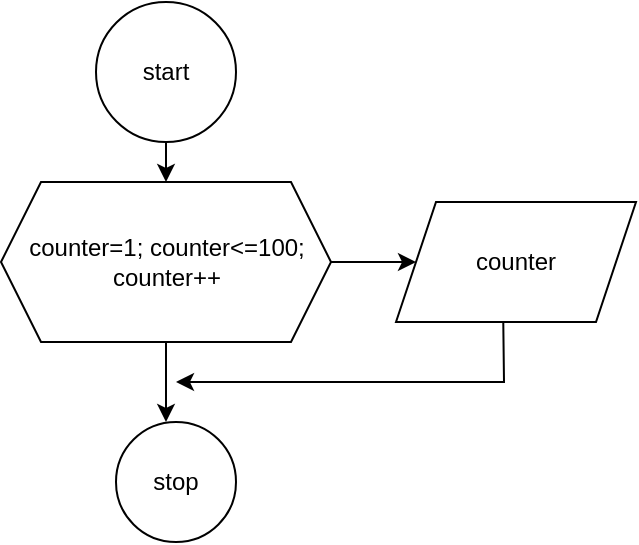 <mxfile version="20.6.2" type="device"><diagram id="9r9P1YnJfzqfiQNkWUfp" name="Page-1"><mxGraphModel dx="370" dy="604" grid="1" gridSize="10" guides="1" tooltips="1" connect="1" arrows="1" fold="1" page="1" pageScale="1" pageWidth="850" pageHeight="1100" math="0" shadow="0"><root><mxCell id="0"/><mxCell id="1" parent="0"/><mxCell id="_bHDbdqWIikh21oMKoej-1" value="start" style="ellipse;whiteSpace=wrap;html=1;aspect=fixed;" vertex="1" parent="1"><mxGeometry x="160" y="40" width="70" height="70" as="geometry"/></mxCell><mxCell id="_bHDbdqWIikh21oMKoej-2" value="counter=1; counter&amp;lt;=100; counter++" style="shape=hexagon;perimeter=hexagonPerimeter2;whiteSpace=wrap;html=1;fixedSize=1;" vertex="1" parent="1"><mxGeometry x="112.5" y="130" width="165" height="80" as="geometry"/></mxCell><mxCell id="_bHDbdqWIikh21oMKoej-3" value="counter" style="shape=parallelogram;perimeter=parallelogramPerimeter;whiteSpace=wrap;html=1;fixedSize=1;" vertex="1" parent="1"><mxGeometry x="310" y="140" width="120" height="60" as="geometry"/></mxCell><mxCell id="_bHDbdqWIikh21oMKoej-4" value="stop" style="ellipse;whiteSpace=wrap;html=1;aspect=fixed;" vertex="1" parent="1"><mxGeometry x="170" y="250" width="60" height="60" as="geometry"/></mxCell><mxCell id="_bHDbdqWIikh21oMKoej-5" value="" style="endArrow=classic;html=1;rounded=0;exitX=0.5;exitY=1;exitDx=0;exitDy=0;entryX=0.5;entryY=0;entryDx=0;entryDy=0;" edge="1" parent="1" source="_bHDbdqWIikh21oMKoej-1" target="_bHDbdqWIikh21oMKoej-2"><mxGeometry width="50" height="50" relative="1" as="geometry"><mxPoint x="270" y="320" as="sourcePoint"/><mxPoint x="320" y="270" as="targetPoint"/></mxGeometry></mxCell><mxCell id="_bHDbdqWIikh21oMKoej-6" value="" style="endArrow=classic;html=1;rounded=0;exitX=0.5;exitY=1;exitDx=0;exitDy=0;" edge="1" parent="1" source="_bHDbdqWIikh21oMKoej-2"><mxGeometry width="50" height="50" relative="1" as="geometry"><mxPoint x="270" y="320" as="sourcePoint"/><mxPoint x="195" y="250" as="targetPoint"/></mxGeometry></mxCell><mxCell id="_bHDbdqWIikh21oMKoej-7" value="" style="endArrow=classic;html=1;rounded=0;exitX=1;exitY=0.5;exitDx=0;exitDy=0;entryX=0;entryY=0.5;entryDx=0;entryDy=0;" edge="1" parent="1" source="_bHDbdqWIikh21oMKoej-2" target="_bHDbdqWIikh21oMKoej-3"><mxGeometry width="50" height="50" relative="1" as="geometry"><mxPoint x="300" y="280" as="sourcePoint"/><mxPoint x="350" y="230" as="targetPoint"/></mxGeometry></mxCell><mxCell id="_bHDbdqWIikh21oMKoej-8" value="" style="endArrow=classic;html=1;rounded=0;exitX=0.447;exitY=1.003;exitDx=0;exitDy=0;exitPerimeter=0;" edge="1" parent="1" source="_bHDbdqWIikh21oMKoej-3"><mxGeometry width="50" height="50" relative="1" as="geometry"><mxPoint x="290" y="340" as="sourcePoint"/><mxPoint x="200" y="230" as="targetPoint"/><Array as="points"><mxPoint x="364" y="230"/></Array></mxGeometry></mxCell></root></mxGraphModel></diagram></mxfile>